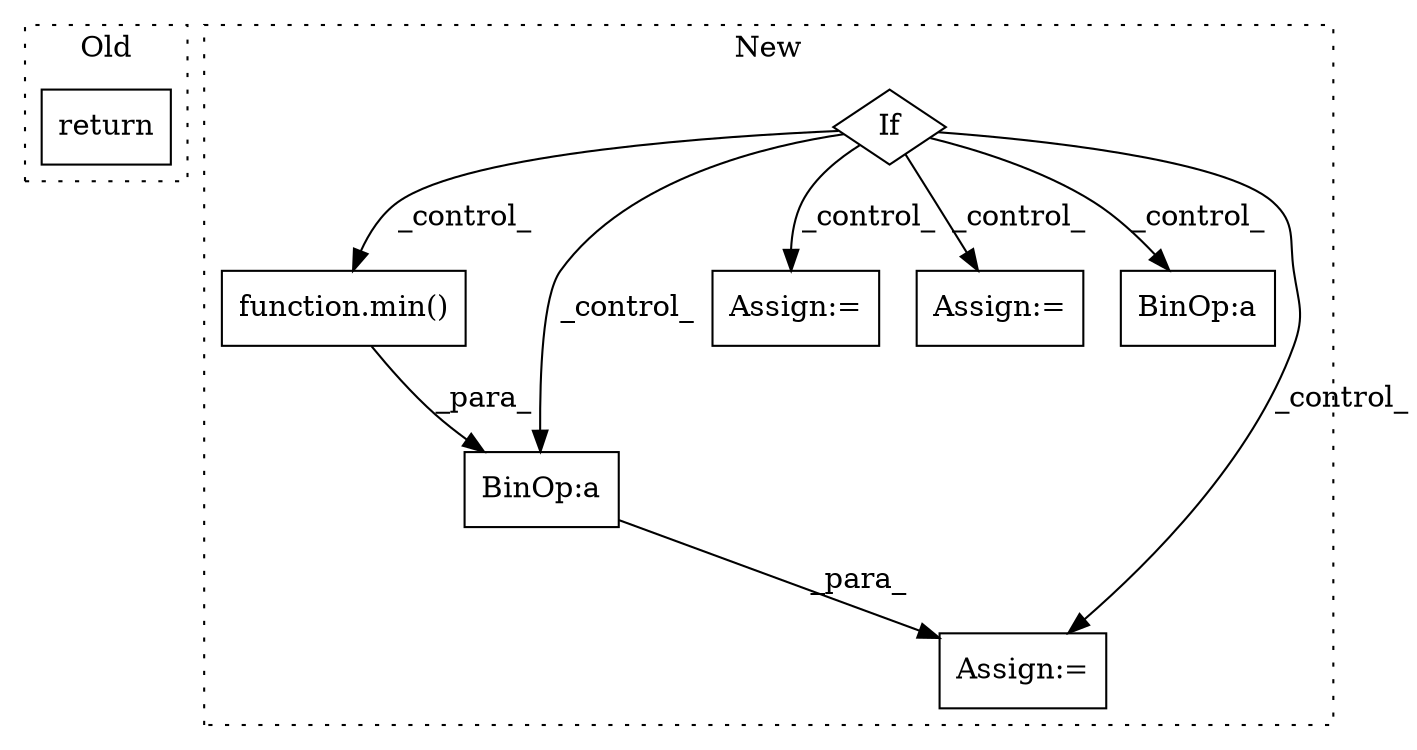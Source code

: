 digraph G {
subgraph cluster0 {
1 [label="return" a="93" s="2873" l="7" shape="box"];
label = "Old";
style="dotted";
}
subgraph cluster1 {
2 [label="function.min()" a="75" s="4222,4252" l="4,1" shape="box"];
3 [label="Assign:=" a="68" s="4219" l="3" shape="box"];
4 [label="If" a="96" s="3642" l="3" shape="diamond"];
5 [label="Assign:=" a="68" s="4023" l="4" shape="box"];
6 [label="Assign:=" a="68" s="3897" l="3" shape="box"];
7 [label="BinOp:a" a="82" s="3939" l="3" shape="box"];
8 [label="BinOp:a" a="82" s="4253" l="3" shape="box"];
label = "New";
style="dotted";
}
2 -> 8 [label="_para_"];
4 -> 3 [label="_control_"];
4 -> 2 [label="_control_"];
4 -> 5 [label="_control_"];
4 -> 7 [label="_control_"];
4 -> 8 [label="_control_"];
4 -> 6 [label="_control_"];
8 -> 3 [label="_para_"];
}